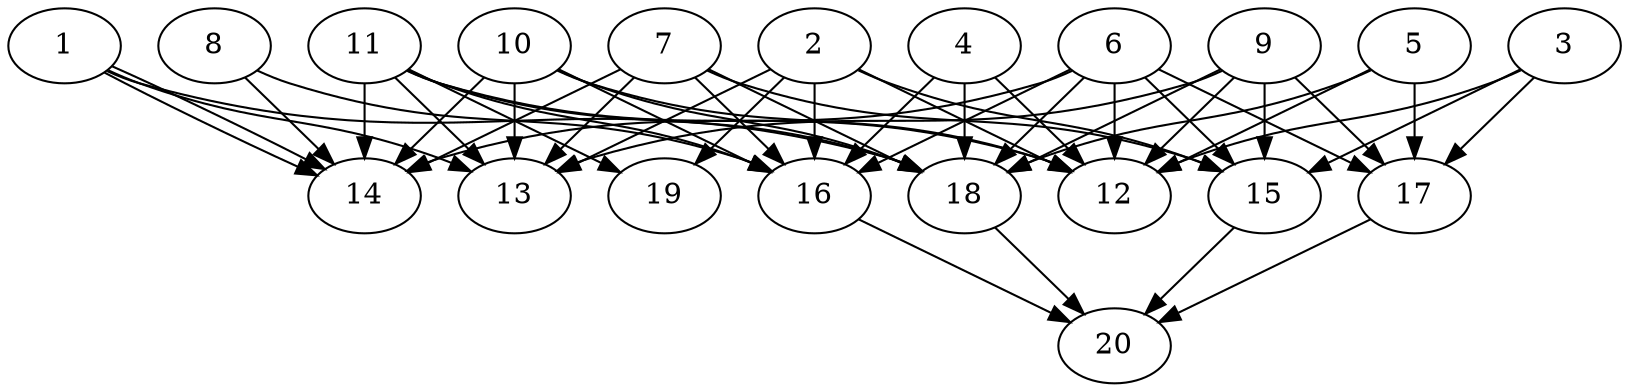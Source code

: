 // DAG automatically generated by daggen at Tue Aug  6 16:20:30 2019
// ./daggen --dot -n 20 --ccr 0.3 --fat 0.7 --regular 0.5 --density 0.7 --mindata 5242880 --maxdata 52428800 
digraph G {
  1 [size="72465067", alpha="0.02", expect_size="21739520"] 
  1 -> 13 [size ="21739520"]
  1 -> 14 [size ="21739520"]
  1 -> 14 [size ="21739520"]
  1 -> 18 [size ="21739520"]
  2 [size="142677333", alpha="0.02", expect_size="42803200"] 
  2 -> 12 [size ="42803200"]
  2 -> 13 [size ="42803200"]
  2 -> 15 [size ="42803200"]
  2 -> 16 [size ="42803200"]
  2 -> 19 [size ="42803200"]
  3 [size="88152747", alpha="0.16", expect_size="26445824"] 
  3 -> 12 [size ="26445824"]
  3 -> 15 [size ="26445824"]
  3 -> 17 [size ="26445824"]
  4 [size="20148907", alpha="0.15", expect_size="6044672"] 
  4 -> 12 [size ="6044672"]
  4 -> 16 [size ="6044672"]
  4 -> 18 [size ="6044672"]
  5 [size="25808213", alpha="0.06", expect_size="7742464"] 
  5 -> 12 [size ="7742464"]
  5 -> 17 [size ="7742464"]
  5 -> 18 [size ="7742464"]
  6 [size="145943893", alpha="0.09", expect_size="43783168"] 
  6 -> 12 [size ="43783168"]
  6 -> 14 [size ="43783168"]
  6 -> 15 [size ="43783168"]
  6 -> 16 [size ="43783168"]
  6 -> 17 [size ="43783168"]
  6 -> 18 [size ="43783168"]
  7 [size="126836053", alpha="0.02", expect_size="38050816"] 
  7 -> 13 [size ="38050816"]
  7 -> 14 [size ="38050816"]
  7 -> 15 [size ="38050816"]
  7 -> 16 [size ="38050816"]
  7 -> 18 [size ="38050816"]
  8 [size="114425173", alpha="0.11", expect_size="34327552"] 
  8 -> 14 [size ="34327552"]
  8 -> 16 [size ="34327552"]
  9 [size="40311467", alpha="0.04", expect_size="12093440"] 
  9 -> 12 [size ="12093440"]
  9 -> 13 [size ="12093440"]
  9 -> 15 [size ="12093440"]
  9 -> 17 [size ="12093440"]
  9 -> 18 [size ="12093440"]
  10 [size="142165333", alpha="0.16", expect_size="42649600"] 
  10 -> 12 [size ="42649600"]
  10 -> 13 [size ="42649600"]
  10 -> 14 [size ="42649600"]
  10 -> 16 [size ="42649600"]
  10 -> 18 [size ="42649600"]
  11 [size="19223893", alpha="0.12", expect_size="5767168"] 
  11 -> 12 [size ="5767168"]
  11 -> 13 [size ="5767168"]
  11 -> 14 [size ="5767168"]
  11 -> 16 [size ="5767168"]
  11 -> 18 [size ="5767168"]
  11 -> 19 [size ="5767168"]
  12 [size="36884480", alpha="0.03", expect_size="11065344"] 
  13 [size="54036480", alpha="0.09", expect_size="16210944"] 
  14 [size="23842133", alpha="0.17", expect_size="7152640"] 
  15 [size="143199573", alpha="0.12", expect_size="42959872"] 
  15 -> 20 [size ="42959872"]
  16 [size="31911253", alpha="0.06", expect_size="9573376"] 
  16 -> 20 [size ="9573376"]
  17 [size="100652373", alpha="0.14", expect_size="30195712"] 
  17 -> 20 [size ="30195712"]
  18 [size="114585600", alpha="0.16", expect_size="34375680"] 
  18 -> 20 [size ="34375680"]
  19 [size="45731840", alpha="0.01", expect_size="13719552"] 
  20 [size="76359680", alpha="0.06", expect_size="22907904"] 
}
